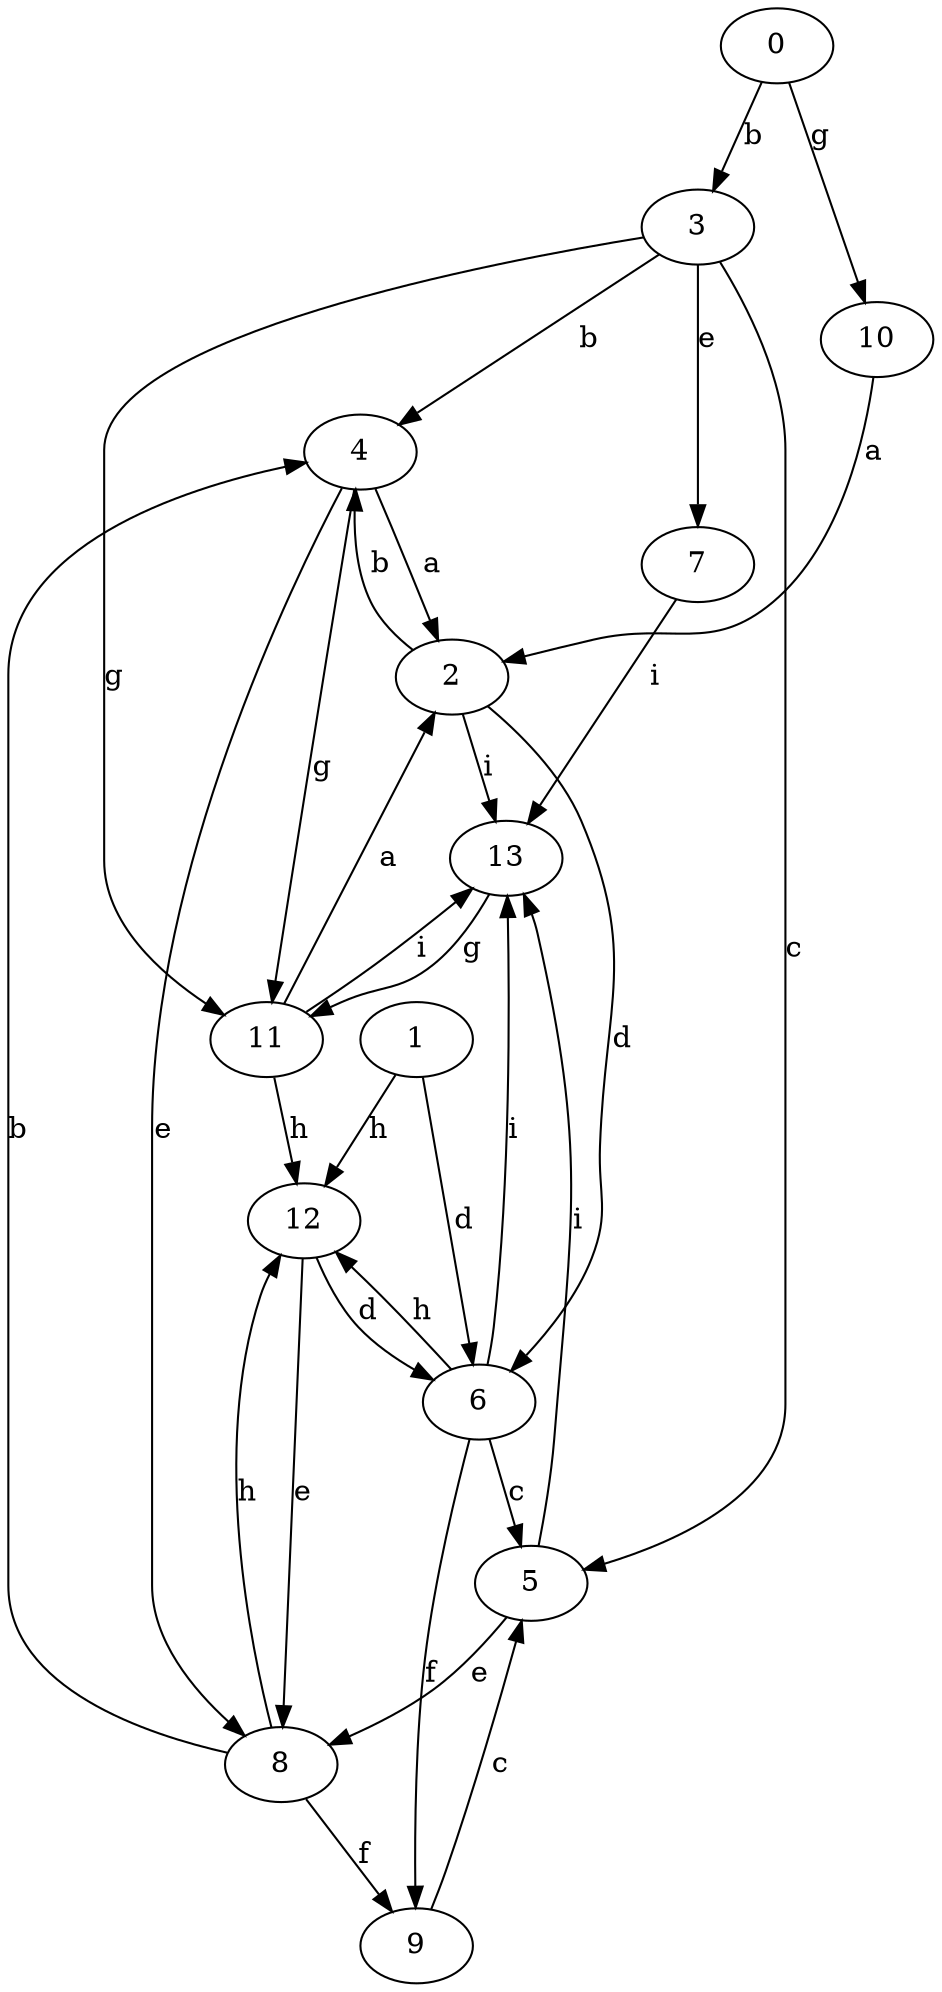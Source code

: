 strict digraph  {
0;
1;
2;
3;
4;
5;
6;
7;
8;
9;
10;
11;
12;
13;
0 -> 3  [label=b];
0 -> 10  [label=g];
1 -> 6  [label=d];
1 -> 12  [label=h];
2 -> 4  [label=b];
2 -> 6  [label=d];
2 -> 13  [label=i];
3 -> 4  [label=b];
3 -> 5  [label=c];
3 -> 7  [label=e];
3 -> 11  [label=g];
4 -> 2  [label=a];
4 -> 8  [label=e];
4 -> 11  [label=g];
5 -> 8  [label=e];
5 -> 13  [label=i];
6 -> 5  [label=c];
6 -> 9  [label=f];
6 -> 12  [label=h];
6 -> 13  [label=i];
7 -> 13  [label=i];
8 -> 4  [label=b];
8 -> 9  [label=f];
8 -> 12  [label=h];
9 -> 5  [label=c];
10 -> 2  [label=a];
11 -> 2  [label=a];
11 -> 12  [label=h];
11 -> 13  [label=i];
12 -> 6  [label=d];
12 -> 8  [label=e];
13 -> 11  [label=g];
}

